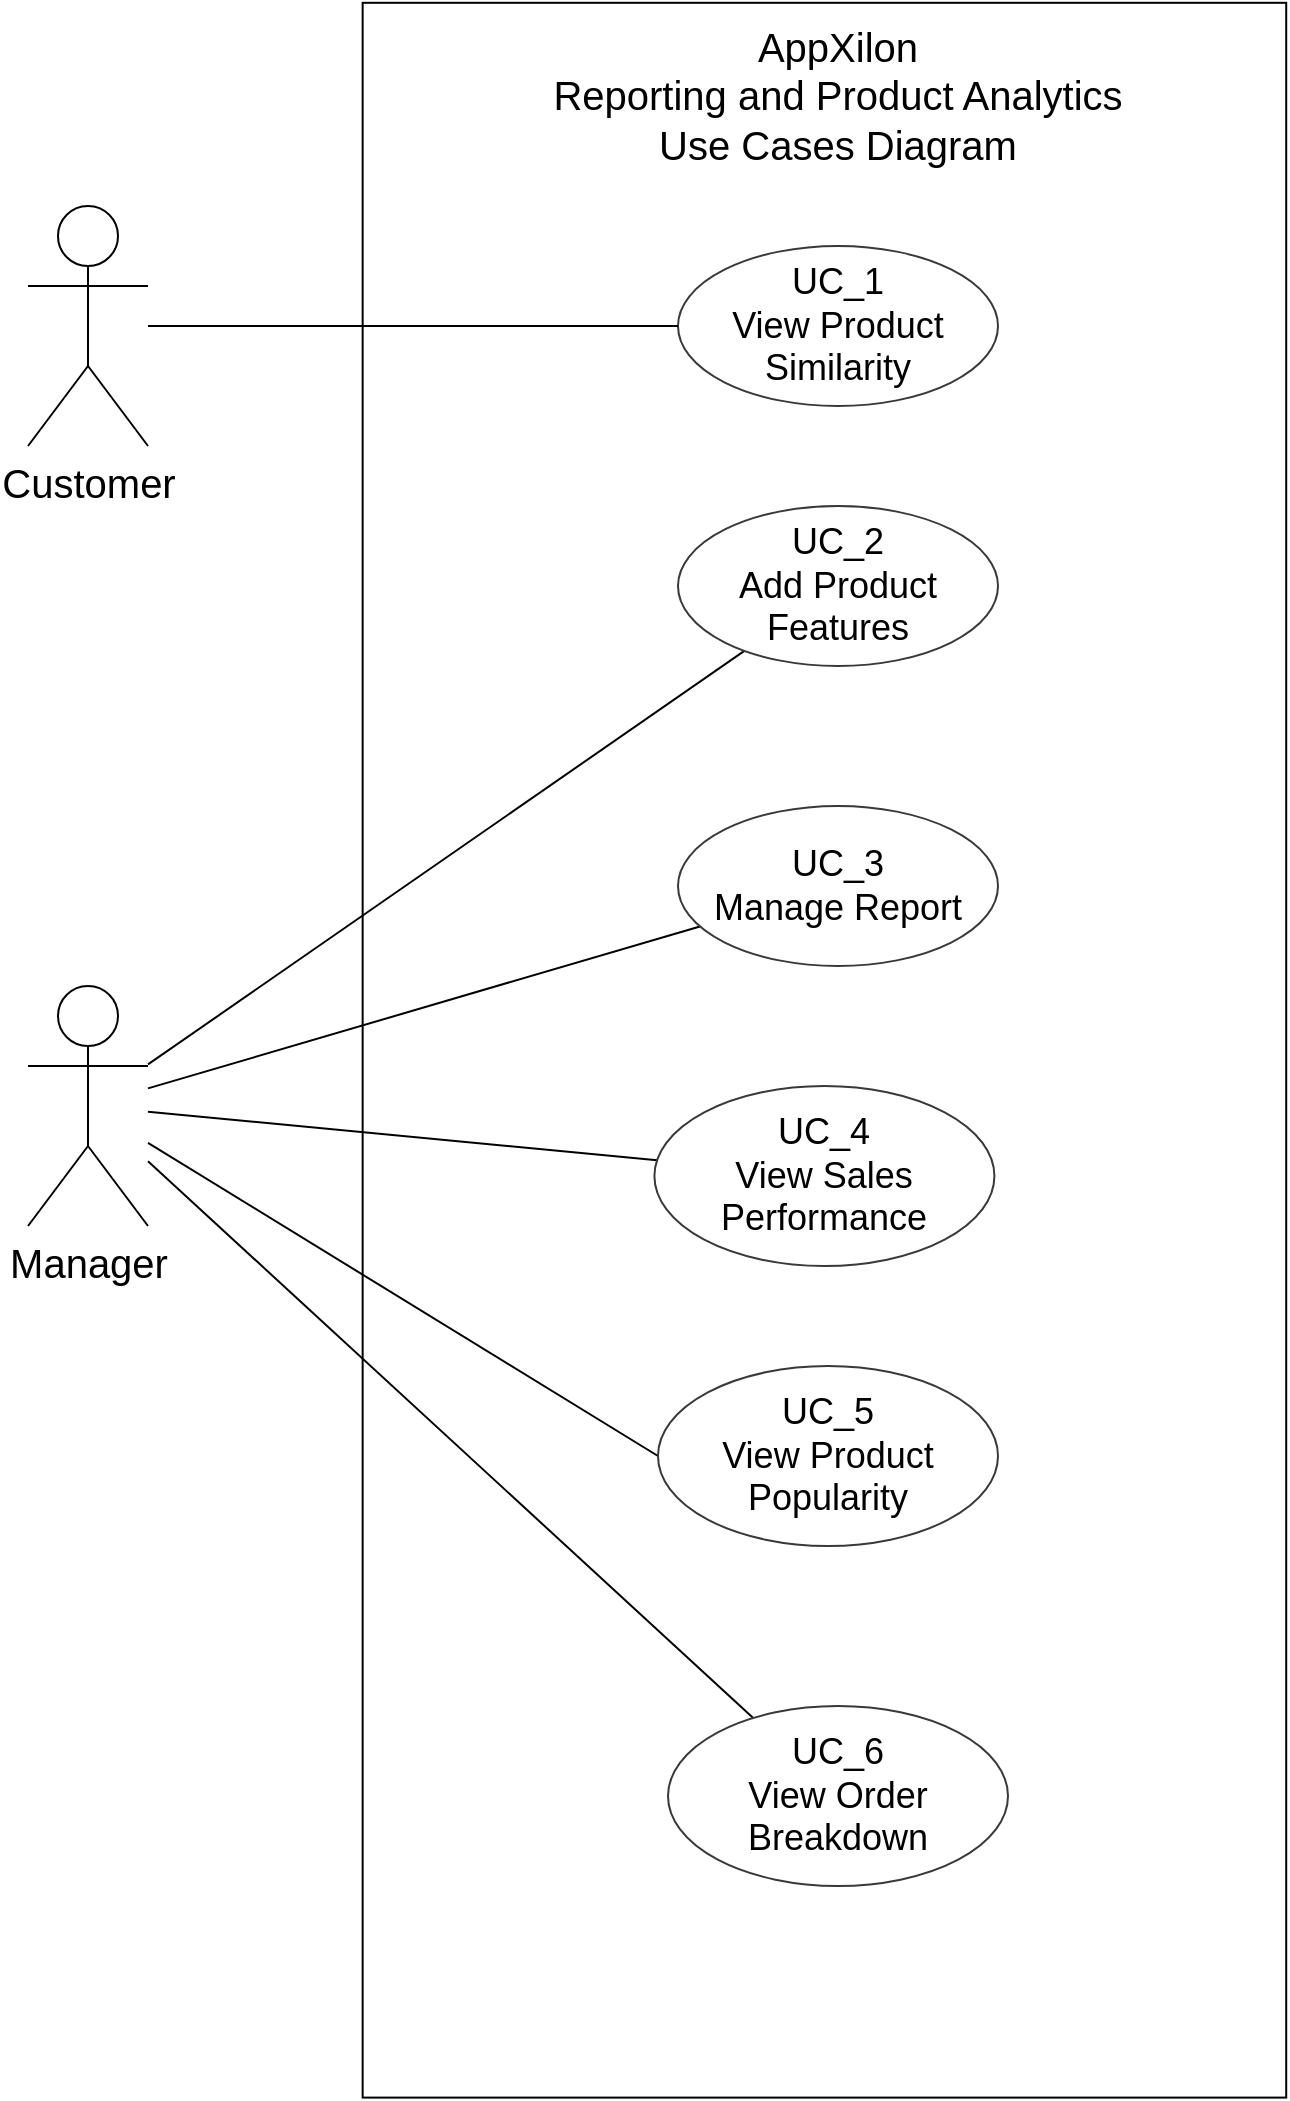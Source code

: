 <mxfile version="16.6.1" type="github">
  <diagram id="AzK2zOcHoBmcdGs5wbvp" name="use cases diagram">
    <mxGraphModel dx="1000" dy="685" grid="1" gridSize="10" guides="1" tooltips="1" connect="1" arrows="1" fold="1" page="1" pageScale="1" pageWidth="827" pageHeight="1169" math="0" shadow="0">
      <root>
        <mxCell id="0" />
        <mxCell id="1" parent="0" />
        <mxCell id="UuEV44z2zga0xMd8Tojf-1" value="" style="rounded=0;whiteSpace=wrap;html=1;rotation=-90;fillColor=none;" vertex="1" parent="1">
          <mxGeometry x="124.52" y="1011.21" width="1047.39" height="461.78" as="geometry" />
        </mxCell>
        <mxCell id="UuEV44z2zga0xMd8Tojf-2" value="&lt;font style=&quot;font-size: 18px&quot;&gt;UC_1&lt;br&gt;View Product Similarity&lt;br&gt;&lt;/font&gt;" style="ellipse;whiteSpace=wrap;html=1;labelBackgroundColor=none;fillColor=#FFFFFF;strokeColor=#36393d;" vertex="1" parent="1">
          <mxGeometry x="575" y="840" width="160" height="80" as="geometry" />
        </mxCell>
        <mxCell id="UuEV44z2zga0xMd8Tojf-3" style="edgeStyle=none;rounded=0;orthogonalLoop=1;jettySize=auto;html=1;endArrow=none;endFill=0;" edge="1" parent="1" source="UuEV44z2zga0xMd8Tojf-4" target="UuEV44z2zga0xMd8Tojf-22">
          <mxGeometry relative="1" as="geometry" />
        </mxCell>
        <mxCell id="UuEV44z2zga0xMd8Tojf-4" value="&lt;font size=&quot;4&quot;&gt;UC_3&lt;br&gt;Manage Report&lt;/font&gt;" style="ellipse;whiteSpace=wrap;html=1;fillColor=#FFFFFF;strokeColor=#36393d;" vertex="1" parent="1">
          <mxGeometry x="575" y="1120" width="160" height="80" as="geometry" />
        </mxCell>
        <mxCell id="UuEV44z2zga0xMd8Tojf-10" style="edgeStyle=none;rounded=0;orthogonalLoop=1;jettySize=auto;html=1;endArrow=none;endFill=0;" edge="1" parent="1" source="UuEV44z2zga0xMd8Tojf-11" target="UuEV44z2zga0xMd8Tojf-22">
          <mxGeometry relative="1" as="geometry">
            <mxPoint x="250" y="1180" as="targetPoint" />
          </mxGeometry>
        </mxCell>
        <mxCell id="UuEV44z2zga0xMd8Tojf-11" value="&lt;font style=&quot;font-size: 18px&quot;&gt;UC_4&lt;br&gt;View Sales Performance&lt;/font&gt;" style="ellipse;whiteSpace=wrap;html=1;fillColor=#FFFFFF;strokeColor=#36393d;" vertex="1" parent="1">
          <mxGeometry x="563.21" y="1260" width="170" height="90" as="geometry" />
        </mxCell>
        <mxCell id="UuEV44z2zga0xMd8Tojf-20" value="&lt;font style=&quot;font-size: 20px&quot;&gt;AppXilon&lt;br&gt;Reporting and Product Analytics&lt;br&gt;Use Cases Diagram&lt;br&gt;&lt;/font&gt;" style="text;html=1;strokeColor=none;fillColor=none;align=center;verticalAlign=middle;whiteSpace=wrap;rounded=0;labelBackgroundColor=none;fontSize=18;" vertex="1" parent="1">
          <mxGeometry x="480" y="750" width="350" height="30" as="geometry" />
        </mxCell>
        <mxCell id="UuEV44z2zga0xMd8Tojf-25" style="edgeStyle=none;rounded=0;orthogonalLoop=1;jettySize=auto;html=1;endArrow=none;endFill=0;" edge="1" parent="1" source="UuEV44z2zga0xMd8Tojf-21" target="UuEV44z2zga0xMd8Tojf-2">
          <mxGeometry relative="1" as="geometry" />
        </mxCell>
        <mxCell id="UuEV44z2zga0xMd8Tojf-21" value="Customer" style="shape=umlActor;verticalLabelPosition=bottom;verticalAlign=top;html=1;outlineConnect=0;labelBackgroundColor=none;fontSize=20;fillColor=none;" vertex="1" parent="1">
          <mxGeometry x="250" y="820" width="60" height="120" as="geometry" />
        </mxCell>
        <mxCell id="UuEV44z2zga0xMd8Tojf-24" style="rounded=0;orthogonalLoop=1;jettySize=auto;html=1;entryX=0;entryY=0.5;entryDx=0;entryDy=0;endArrow=none;endFill=0;" edge="1" parent="1" source="UuEV44z2zga0xMd8Tojf-22" target="UuEV44z2zga0xMd8Tojf-23">
          <mxGeometry relative="1" as="geometry" />
        </mxCell>
        <mxCell id="UuEV44z2zga0xMd8Tojf-27" style="edgeStyle=none;rounded=0;orthogonalLoop=1;jettySize=auto;html=1;endArrow=none;endFill=0;" edge="1" parent="1" source="UuEV44z2zga0xMd8Tojf-22" target="UuEV44z2zga0xMd8Tojf-26">
          <mxGeometry relative="1" as="geometry" />
        </mxCell>
        <mxCell id="UuEV44z2zga0xMd8Tojf-22" value="Manager" style="shape=umlActor;verticalLabelPosition=bottom;verticalAlign=top;html=1;outlineConnect=0;labelBackgroundColor=none;fontSize=20;fillColor=none;" vertex="1" parent="1">
          <mxGeometry x="250" y="1210" width="60" height="120" as="geometry" />
        </mxCell>
        <mxCell id="UuEV44z2zga0xMd8Tojf-23" value="&lt;font style=&quot;font-size: 18px&quot;&gt;UC_5&lt;br&gt;View Product Popularity&lt;/font&gt;" style="ellipse;whiteSpace=wrap;html=1;fillColor=#FFFFFF;strokeColor=#36393d;" vertex="1" parent="1">
          <mxGeometry x="565" y="1400" width="170" height="90" as="geometry" />
        </mxCell>
        <mxCell id="UuEV44z2zga0xMd8Tojf-26" value="&lt;font style=&quot;font-size: 18px&quot;&gt;UC_6&lt;br&gt;View Order Breakdown&lt;/font&gt;" style="ellipse;whiteSpace=wrap;html=1;fillColor=#FFFFFF;strokeColor=#36393d;" vertex="1" parent="1">
          <mxGeometry x="570" y="1570" width="170" height="90" as="geometry" />
        </mxCell>
        <mxCell id="UuEV44z2zga0xMd8Tojf-31" style="edgeStyle=none;rounded=0;orthogonalLoop=1;jettySize=auto;html=1;endArrow=none;endFill=0;" edge="1" parent="1" source="UuEV44z2zga0xMd8Tojf-30" target="UuEV44z2zga0xMd8Tojf-22">
          <mxGeometry relative="1" as="geometry" />
        </mxCell>
        <mxCell id="UuEV44z2zga0xMd8Tojf-30" value="&lt;font size=&quot;4&quot;&gt;UC_2&lt;br&gt;Add Product Features&lt;/font&gt;" style="ellipse;whiteSpace=wrap;html=1;fillColor=#FFFFFF;strokeColor=#36393d;" vertex="1" parent="1">
          <mxGeometry x="575" y="970" width="160" height="80" as="geometry" />
        </mxCell>
      </root>
    </mxGraphModel>
  </diagram>
</mxfile>
